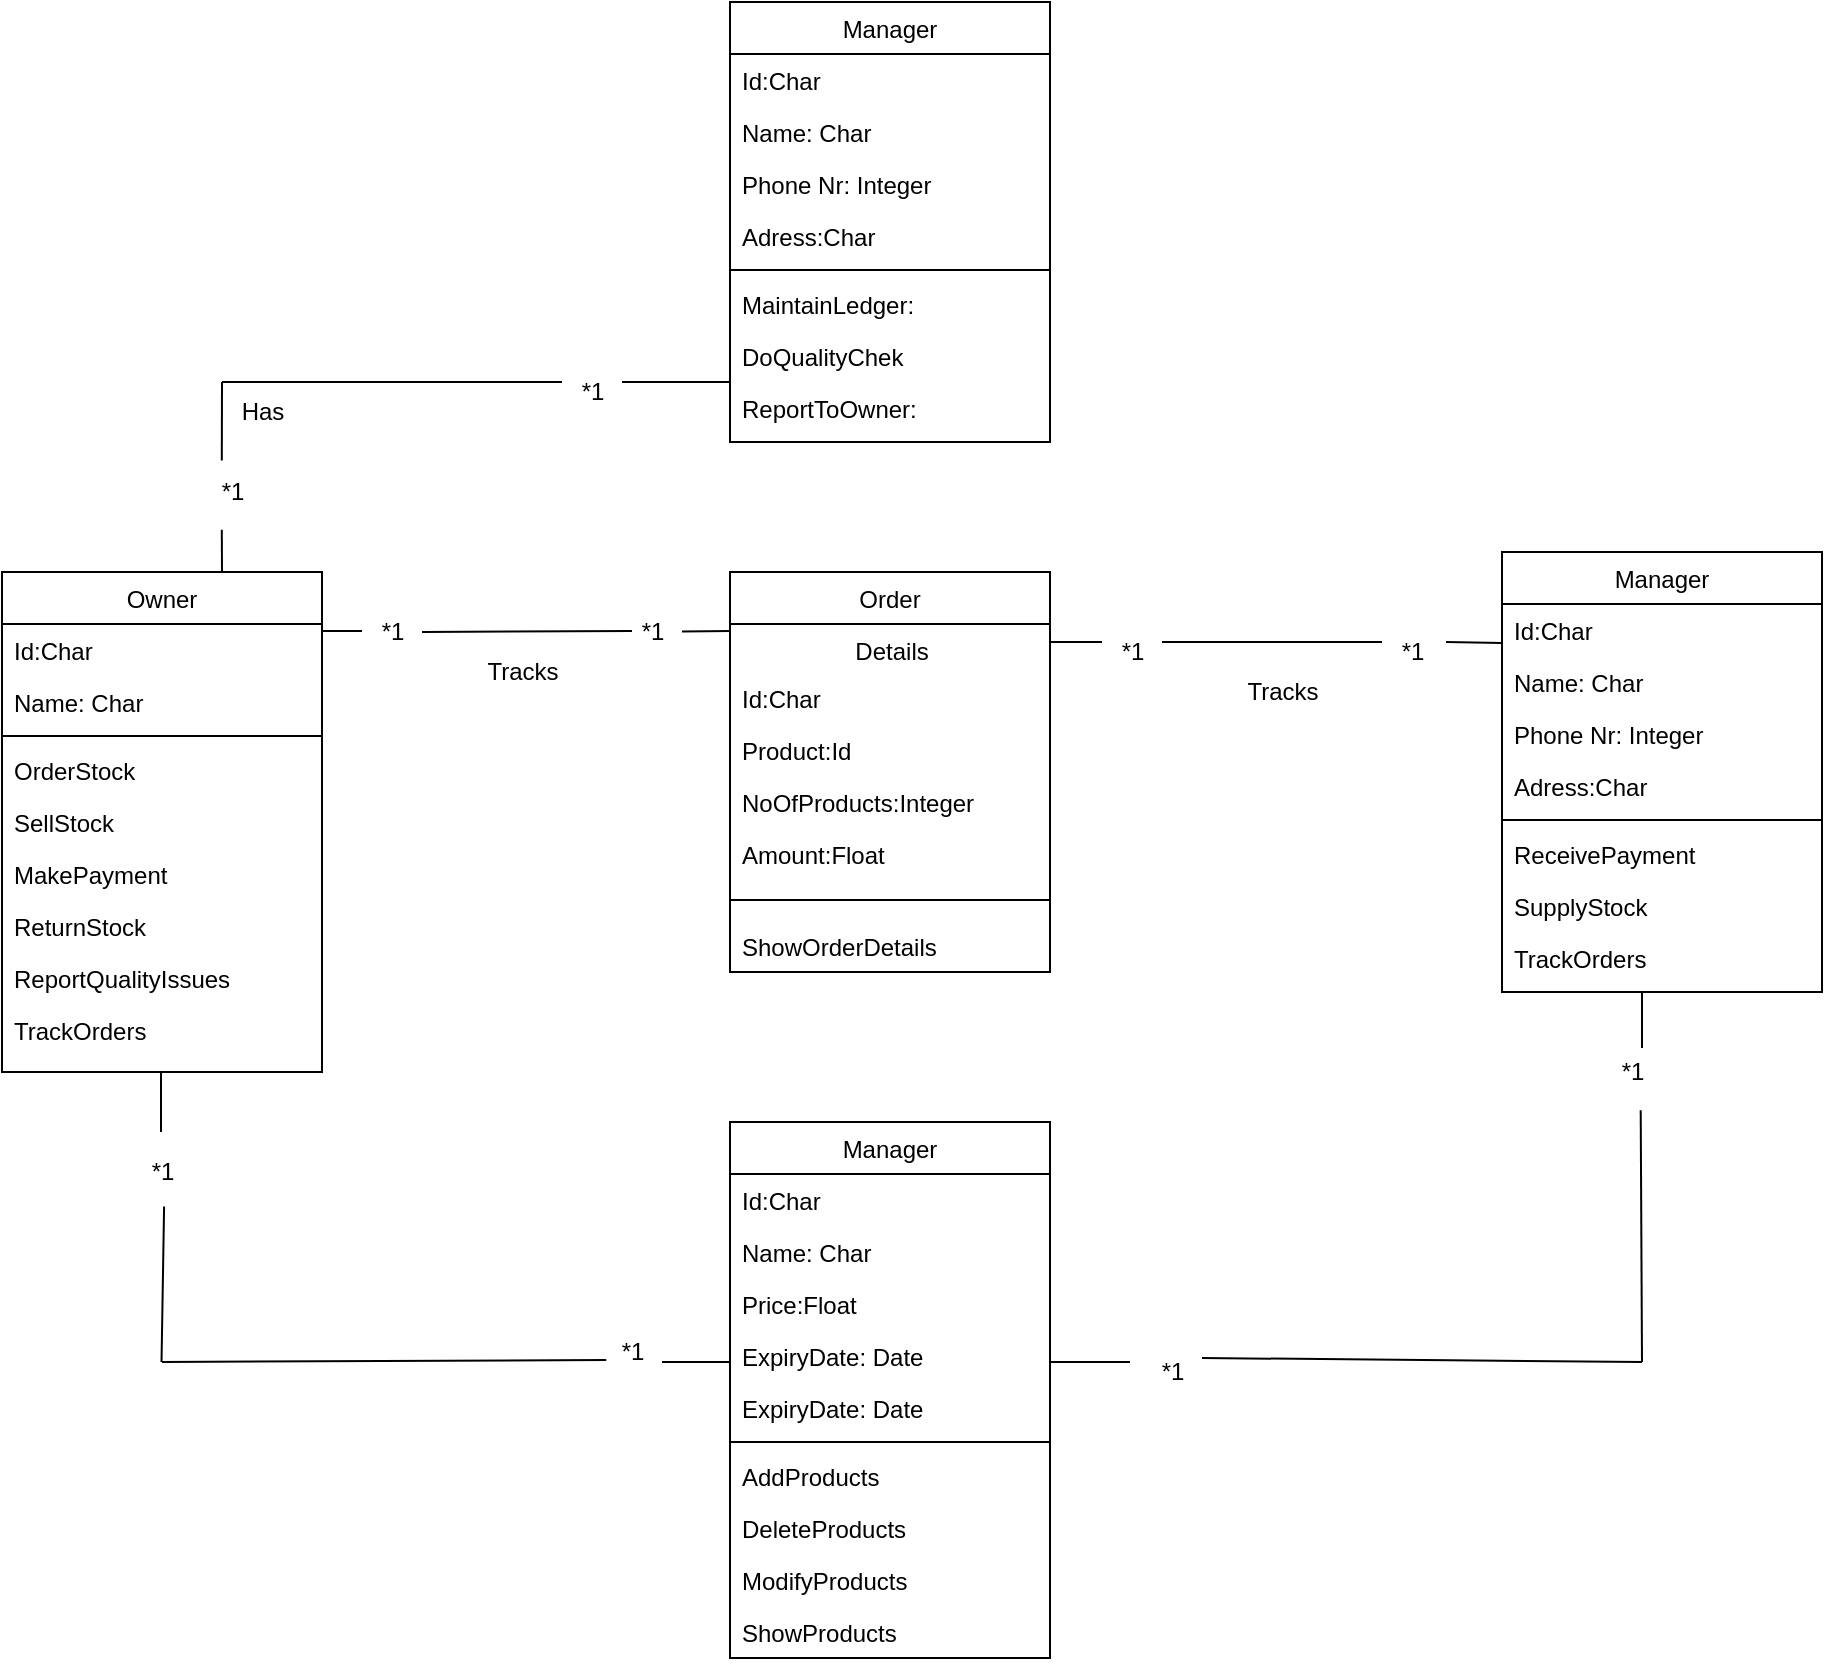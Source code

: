 <mxfile version="22.1.11" type="github">
  <diagram id="C5RBs43oDa-KdzZeNtuy" name="Page-1">
    <mxGraphModel dx="1436" dy="715" grid="1" gridSize="10" guides="1" tooltips="1" connect="1" arrows="1" fold="1" page="1" pageScale="1" pageWidth="827" pageHeight="1169" math="0" shadow="0">
      <root>
        <mxCell id="WIyWlLk6GJQsqaUBKTNV-0" />
        <mxCell id="WIyWlLk6GJQsqaUBKTNV-1" parent="WIyWlLk6GJQsqaUBKTNV-0" />
        <mxCell id="zkfFHV4jXpPFQw0GAbJ--17" value="Manager" style="swimlane;fontStyle=0;align=center;verticalAlign=top;childLayout=stackLayout;horizontal=1;startSize=26;horizontalStack=0;resizeParent=1;resizeLast=0;collapsible=1;marginBottom=0;rounded=0;shadow=0;strokeWidth=1;" parent="WIyWlLk6GJQsqaUBKTNV-1" vertex="1">
          <mxGeometry x="800" y="315" width="160" height="220" as="geometry">
            <mxRectangle x="550" y="140" width="160" height="26" as="alternateBounds" />
          </mxGeometry>
        </mxCell>
        <mxCell id="zkfFHV4jXpPFQw0GAbJ--18" value="Id:Char" style="text;align=left;verticalAlign=top;spacingLeft=4;spacingRight=4;overflow=hidden;rotatable=0;points=[[0,0.5],[1,0.5]];portConstraint=eastwest;" parent="zkfFHV4jXpPFQw0GAbJ--17" vertex="1">
          <mxGeometry y="26" width="160" height="26" as="geometry" />
        </mxCell>
        <mxCell id="zkfFHV4jXpPFQw0GAbJ--19" value="Name: Char" style="text;align=left;verticalAlign=top;spacingLeft=4;spacingRight=4;overflow=hidden;rotatable=0;points=[[0,0.5],[1,0.5]];portConstraint=eastwest;rounded=0;shadow=0;html=0;" parent="zkfFHV4jXpPFQw0GAbJ--17" vertex="1">
          <mxGeometry y="52" width="160" height="26" as="geometry" />
        </mxCell>
        <mxCell id="zkfFHV4jXpPFQw0GAbJ--20" value="Phone Nr: Integer" style="text;align=left;verticalAlign=top;spacingLeft=4;spacingRight=4;overflow=hidden;rotatable=0;points=[[0,0.5],[1,0.5]];portConstraint=eastwest;rounded=0;shadow=0;html=0;" parent="zkfFHV4jXpPFQw0GAbJ--17" vertex="1">
          <mxGeometry y="78" width="160" height="26" as="geometry" />
        </mxCell>
        <mxCell id="zkfFHV4jXpPFQw0GAbJ--21" value="Adress:Char" style="text;align=left;verticalAlign=top;spacingLeft=4;spacingRight=4;overflow=hidden;rotatable=0;points=[[0,0.5],[1,0.5]];portConstraint=eastwest;rounded=0;shadow=0;html=0;" parent="zkfFHV4jXpPFQw0GAbJ--17" vertex="1">
          <mxGeometry y="104" width="160" height="26" as="geometry" />
        </mxCell>
        <mxCell id="zkfFHV4jXpPFQw0GAbJ--23" value="" style="line;html=1;strokeWidth=1;align=left;verticalAlign=middle;spacingTop=-1;spacingLeft=3;spacingRight=3;rotatable=0;labelPosition=right;points=[];portConstraint=eastwest;" parent="zkfFHV4jXpPFQw0GAbJ--17" vertex="1">
          <mxGeometry y="130" width="160" height="8" as="geometry" />
        </mxCell>
        <mxCell id="zkfFHV4jXpPFQw0GAbJ--24" value="ReceivePayment" style="text;align=left;verticalAlign=top;spacingLeft=4;spacingRight=4;overflow=hidden;rotatable=0;points=[[0,0.5],[1,0.5]];portConstraint=eastwest;" parent="zkfFHV4jXpPFQw0GAbJ--17" vertex="1">
          <mxGeometry y="138" width="160" height="26" as="geometry" />
        </mxCell>
        <mxCell id="zkfFHV4jXpPFQw0GAbJ--25" value="SupplyStock&#xa;&#xa;TrackOrders" style="text;align=left;verticalAlign=top;spacingLeft=4;spacingRight=4;overflow=hidden;rotatable=0;points=[[0,0.5],[1,0.5]];portConstraint=eastwest;" parent="zkfFHV4jXpPFQw0GAbJ--17" vertex="1">
          <mxGeometry y="164" width="160" height="26" as="geometry" />
        </mxCell>
        <mxCell id="k1g9OOr8Y4hceiD0qS1F-13" value="TrackOrders" style="text;align=left;verticalAlign=top;spacingLeft=4;spacingRight=4;overflow=hidden;rotatable=0;points=[[0,0.5],[1,0.5]];portConstraint=eastwest;" vertex="1" parent="zkfFHV4jXpPFQw0GAbJ--17">
          <mxGeometry y="190" width="160" height="26" as="geometry" />
        </mxCell>
        <mxCell id="k1g9OOr8Y4hceiD0qS1F-14" value="Owner" style="swimlane;fontStyle=0;align=center;verticalAlign=top;childLayout=stackLayout;horizontal=1;startSize=26;horizontalStack=0;resizeParent=1;resizeLast=0;collapsible=1;marginBottom=0;rounded=0;shadow=0;strokeWidth=1;" vertex="1" parent="WIyWlLk6GJQsqaUBKTNV-1">
          <mxGeometry x="50" y="325" width="160" height="250" as="geometry">
            <mxRectangle x="550" y="140" width="160" height="26" as="alternateBounds" />
          </mxGeometry>
        </mxCell>
        <mxCell id="k1g9OOr8Y4hceiD0qS1F-15" value="Id:Char" style="text;align=left;verticalAlign=top;spacingLeft=4;spacingRight=4;overflow=hidden;rotatable=0;points=[[0,0.5],[1,0.5]];portConstraint=eastwest;" vertex="1" parent="k1g9OOr8Y4hceiD0qS1F-14">
          <mxGeometry y="26" width="160" height="26" as="geometry" />
        </mxCell>
        <mxCell id="k1g9OOr8Y4hceiD0qS1F-16" value="Name: Char" style="text;align=left;verticalAlign=top;spacingLeft=4;spacingRight=4;overflow=hidden;rotatable=0;points=[[0,0.5],[1,0.5]];portConstraint=eastwest;rounded=0;shadow=0;html=0;" vertex="1" parent="k1g9OOr8Y4hceiD0qS1F-14">
          <mxGeometry y="52" width="160" height="26" as="geometry" />
        </mxCell>
        <mxCell id="k1g9OOr8Y4hceiD0qS1F-19" value="" style="line;html=1;strokeWidth=1;align=left;verticalAlign=middle;spacingTop=-1;spacingLeft=3;spacingRight=3;rotatable=0;labelPosition=right;points=[];portConstraint=eastwest;" vertex="1" parent="k1g9OOr8Y4hceiD0qS1F-14">
          <mxGeometry y="78" width="160" height="8" as="geometry" />
        </mxCell>
        <mxCell id="k1g9OOr8Y4hceiD0qS1F-23" value="OrderStock" style="text;align=left;verticalAlign=top;spacingLeft=4;spacingRight=4;overflow=hidden;rotatable=0;points=[[0,0.5],[1,0.5]];portConstraint=eastwest;" vertex="1" parent="k1g9OOr8Y4hceiD0qS1F-14">
          <mxGeometry y="86" width="160" height="26" as="geometry" />
        </mxCell>
        <mxCell id="k1g9OOr8Y4hceiD0qS1F-24" value="SellStock" style="text;align=left;verticalAlign=top;spacingLeft=4;spacingRight=4;overflow=hidden;rotatable=0;points=[[0,0.5],[1,0.5]];portConstraint=eastwest;" vertex="1" parent="k1g9OOr8Y4hceiD0qS1F-14">
          <mxGeometry y="112" width="160" height="26" as="geometry" />
        </mxCell>
        <mxCell id="k1g9OOr8Y4hceiD0qS1F-25" value="MakePayment" style="text;align=left;verticalAlign=top;spacingLeft=4;spacingRight=4;overflow=hidden;rotatable=0;points=[[0,0.5],[1,0.5]];portConstraint=eastwest;" vertex="1" parent="k1g9OOr8Y4hceiD0qS1F-14">
          <mxGeometry y="138" width="160" height="26" as="geometry" />
        </mxCell>
        <mxCell id="k1g9OOr8Y4hceiD0qS1F-26" value="ReturnStock" style="text;align=left;verticalAlign=top;spacingLeft=4;spacingRight=4;overflow=hidden;rotatable=0;points=[[0,0.5],[1,0.5]];portConstraint=eastwest;" vertex="1" parent="k1g9OOr8Y4hceiD0qS1F-14">
          <mxGeometry y="164" width="160" height="26" as="geometry" />
        </mxCell>
        <mxCell id="k1g9OOr8Y4hceiD0qS1F-27" value="ReportQualityIssues" style="text;align=left;verticalAlign=top;spacingLeft=4;spacingRight=4;overflow=hidden;rotatable=0;points=[[0,0.5],[1,0.5]];portConstraint=eastwest;" vertex="1" parent="k1g9OOr8Y4hceiD0qS1F-14">
          <mxGeometry y="190" width="160" height="26" as="geometry" />
        </mxCell>
        <mxCell id="k1g9OOr8Y4hceiD0qS1F-28" value="TrackOrders" style="text;align=left;verticalAlign=top;spacingLeft=4;spacingRight=4;overflow=hidden;rotatable=0;points=[[0,0.5],[1,0.5]];portConstraint=eastwest;" vertex="1" parent="k1g9OOr8Y4hceiD0qS1F-14">
          <mxGeometry y="216" width="160" height="26" as="geometry" />
        </mxCell>
        <mxCell id="k1g9OOr8Y4hceiD0qS1F-29" value="Manager" style="swimlane;fontStyle=0;align=center;verticalAlign=top;childLayout=stackLayout;horizontal=1;startSize=26;horizontalStack=0;resizeParent=1;resizeLast=0;collapsible=1;marginBottom=0;rounded=0;shadow=0;strokeWidth=1;" vertex="1" parent="WIyWlLk6GJQsqaUBKTNV-1">
          <mxGeometry x="414" y="600" width="160" height="268" as="geometry">
            <mxRectangle x="550" y="140" width="160" height="26" as="alternateBounds" />
          </mxGeometry>
        </mxCell>
        <mxCell id="k1g9OOr8Y4hceiD0qS1F-30" value="Id:Char" style="text;align=left;verticalAlign=top;spacingLeft=4;spacingRight=4;overflow=hidden;rotatable=0;points=[[0,0.5],[1,0.5]];portConstraint=eastwest;" vertex="1" parent="k1g9OOr8Y4hceiD0qS1F-29">
          <mxGeometry y="26" width="160" height="26" as="geometry" />
        </mxCell>
        <mxCell id="k1g9OOr8Y4hceiD0qS1F-31" value="Name: Char" style="text;align=left;verticalAlign=top;spacingLeft=4;spacingRight=4;overflow=hidden;rotatable=0;points=[[0,0.5],[1,0.5]];portConstraint=eastwest;rounded=0;shadow=0;html=0;" vertex="1" parent="k1g9OOr8Y4hceiD0qS1F-29">
          <mxGeometry y="52" width="160" height="26" as="geometry" />
        </mxCell>
        <mxCell id="k1g9OOr8Y4hceiD0qS1F-32" value="Price:Float" style="text;align=left;verticalAlign=top;spacingLeft=4;spacingRight=4;overflow=hidden;rotatable=0;points=[[0,0.5],[1,0.5]];portConstraint=eastwest;rounded=0;shadow=0;html=0;" vertex="1" parent="k1g9OOr8Y4hceiD0qS1F-29">
          <mxGeometry y="78" width="160" height="26" as="geometry" />
        </mxCell>
        <mxCell id="k1g9OOr8Y4hceiD0qS1F-33" value="ExpiryDate: Date" style="text;align=left;verticalAlign=top;spacingLeft=4;spacingRight=4;overflow=hidden;rotatable=0;points=[[0,0.5],[1,0.5]];portConstraint=eastwest;rounded=0;shadow=0;html=0;" vertex="1" parent="k1g9OOr8Y4hceiD0qS1F-29">
          <mxGeometry y="104" width="160" height="26" as="geometry" />
        </mxCell>
        <mxCell id="k1g9OOr8Y4hceiD0qS1F-109" value="ExpiryDate: Date" style="text;align=left;verticalAlign=top;spacingLeft=4;spacingRight=4;overflow=hidden;rotatable=0;points=[[0,0.5],[1,0.5]];portConstraint=eastwest;rounded=0;shadow=0;html=0;" vertex="1" parent="k1g9OOr8Y4hceiD0qS1F-29">
          <mxGeometry y="130" width="160" height="26" as="geometry" />
        </mxCell>
        <mxCell id="k1g9OOr8Y4hceiD0qS1F-34" value="" style="line;html=1;strokeWidth=1;align=left;verticalAlign=middle;spacingTop=-1;spacingLeft=3;spacingRight=3;rotatable=0;labelPosition=right;points=[];portConstraint=eastwest;" vertex="1" parent="k1g9OOr8Y4hceiD0qS1F-29">
          <mxGeometry y="156" width="160" height="8" as="geometry" />
        </mxCell>
        <mxCell id="k1g9OOr8Y4hceiD0qS1F-35" value="AddProducts" style="text;align=left;verticalAlign=top;spacingLeft=4;spacingRight=4;overflow=hidden;rotatable=0;points=[[0,0.5],[1,0.5]];portConstraint=eastwest;" vertex="1" parent="k1g9OOr8Y4hceiD0qS1F-29">
          <mxGeometry y="164" width="160" height="26" as="geometry" />
        </mxCell>
        <mxCell id="k1g9OOr8Y4hceiD0qS1F-36" value="DeleteProducts&#xa;&#xa;" style="text;align=left;verticalAlign=top;spacingLeft=4;spacingRight=4;overflow=hidden;rotatable=0;points=[[0,0.5],[1,0.5]];portConstraint=eastwest;" vertex="1" parent="k1g9OOr8Y4hceiD0qS1F-29">
          <mxGeometry y="190" width="160" height="26" as="geometry" />
        </mxCell>
        <mxCell id="k1g9OOr8Y4hceiD0qS1F-37" value="ModifyProducts" style="text;align=left;verticalAlign=top;spacingLeft=4;spacingRight=4;overflow=hidden;rotatable=0;points=[[0,0.5],[1,0.5]];portConstraint=eastwest;" vertex="1" parent="k1g9OOr8Y4hceiD0qS1F-29">
          <mxGeometry y="216" width="160" height="26" as="geometry" />
        </mxCell>
        <mxCell id="k1g9OOr8Y4hceiD0qS1F-38" value="ShowProducts" style="text;align=left;verticalAlign=top;spacingLeft=4;spacingRight=4;overflow=hidden;rotatable=0;points=[[0,0.5],[1,0.5]];portConstraint=eastwest;" vertex="1" parent="k1g9OOr8Y4hceiD0qS1F-29">
          <mxGeometry y="242" width="160" height="26" as="geometry" />
        </mxCell>
        <mxCell id="k1g9OOr8Y4hceiD0qS1F-39" value="Order" style="swimlane;fontStyle=0;align=center;verticalAlign=top;childLayout=stackLayout;horizontal=1;startSize=26;horizontalStack=0;resizeParent=1;resizeLast=0;collapsible=1;marginBottom=0;rounded=0;shadow=0;strokeWidth=1;" vertex="1" parent="WIyWlLk6GJQsqaUBKTNV-1">
          <mxGeometry x="414" y="325" width="160" height="200" as="geometry">
            <mxRectangle x="550" y="140" width="160" height="26" as="alternateBounds" />
          </mxGeometry>
        </mxCell>
        <mxCell id="k1g9OOr8Y4hceiD0qS1F-43" value="                 Details" style="text;align=left;verticalAlign=top;spacingLeft=4;spacingRight=4;overflow=hidden;rotatable=0;points=[[0,0.5],[1,0.5]];portConstraint=eastwest;rounded=0;shadow=0;html=0;" vertex="1" parent="k1g9OOr8Y4hceiD0qS1F-39">
          <mxGeometry y="26" width="160" height="24" as="geometry" />
        </mxCell>
        <mxCell id="k1g9OOr8Y4hceiD0qS1F-48" value="Id:Char" style="text;align=left;verticalAlign=top;spacingLeft=4;spacingRight=4;overflow=hidden;rotatable=0;points=[[0,0.5],[1,0.5]];portConstraint=eastwest;rounded=0;shadow=0;html=0;" vertex="1" parent="k1g9OOr8Y4hceiD0qS1F-39">
          <mxGeometry y="50" width="160" height="26" as="geometry" />
        </mxCell>
        <mxCell id="k1g9OOr8Y4hceiD0qS1F-49" value="Product:Id" style="text;align=left;verticalAlign=top;spacingLeft=4;spacingRight=4;overflow=hidden;rotatable=0;points=[[0,0.5],[1,0.5]];portConstraint=eastwest;rounded=0;shadow=0;html=0;" vertex="1" parent="k1g9OOr8Y4hceiD0qS1F-39">
          <mxGeometry y="76" width="160" height="26" as="geometry" />
        </mxCell>
        <mxCell id="k1g9OOr8Y4hceiD0qS1F-51" value="NoOfProducts:Integer" style="text;align=left;verticalAlign=top;spacingLeft=4;spacingRight=4;overflow=hidden;rotatable=0;points=[[0,0.5],[1,0.5]];portConstraint=eastwest;rounded=0;shadow=0;html=0;" vertex="1" parent="k1g9OOr8Y4hceiD0qS1F-39">
          <mxGeometry y="102" width="160" height="26" as="geometry" />
        </mxCell>
        <mxCell id="k1g9OOr8Y4hceiD0qS1F-50" value="Amount:Float" style="text;align=left;verticalAlign=top;spacingLeft=4;spacingRight=4;overflow=hidden;rotatable=0;points=[[0,0.5],[1,0.5]];portConstraint=eastwest;rounded=0;shadow=0;html=0;" vertex="1" parent="k1g9OOr8Y4hceiD0qS1F-39">
          <mxGeometry y="128" width="160" height="26" as="geometry" />
        </mxCell>
        <mxCell id="k1g9OOr8Y4hceiD0qS1F-44" value="" style="line;html=1;strokeWidth=1;align=left;verticalAlign=middle;spacingTop=-1;spacingLeft=3;spacingRight=3;rotatable=0;labelPosition=right;points=[];portConstraint=eastwest;" vertex="1" parent="k1g9OOr8Y4hceiD0qS1F-39">
          <mxGeometry y="154" width="160" height="20" as="geometry" />
        </mxCell>
        <mxCell id="k1g9OOr8Y4hceiD0qS1F-52" value="ShowOrderDetails" style="text;align=left;verticalAlign=top;spacingLeft=4;spacingRight=4;overflow=hidden;rotatable=0;points=[[0,0.5],[1,0.5]];portConstraint=eastwest;rounded=0;shadow=0;html=0;" vertex="1" parent="k1g9OOr8Y4hceiD0qS1F-39">
          <mxGeometry y="174" width="160" height="26" as="geometry" />
        </mxCell>
        <mxCell id="k1g9OOr8Y4hceiD0qS1F-54" value="Manager" style="swimlane;fontStyle=0;align=center;verticalAlign=top;childLayout=stackLayout;horizontal=1;startSize=26;horizontalStack=0;resizeParent=1;resizeLast=0;collapsible=1;marginBottom=0;rounded=0;shadow=0;strokeWidth=1;" vertex="1" parent="WIyWlLk6GJQsqaUBKTNV-1">
          <mxGeometry x="414" y="40" width="160" height="220" as="geometry">
            <mxRectangle x="550" y="140" width="160" height="26" as="alternateBounds" />
          </mxGeometry>
        </mxCell>
        <mxCell id="k1g9OOr8Y4hceiD0qS1F-55" value="Id:Char" style="text;align=left;verticalAlign=top;spacingLeft=4;spacingRight=4;overflow=hidden;rotatable=0;points=[[0,0.5],[1,0.5]];portConstraint=eastwest;" vertex="1" parent="k1g9OOr8Y4hceiD0qS1F-54">
          <mxGeometry y="26" width="160" height="26" as="geometry" />
        </mxCell>
        <mxCell id="k1g9OOr8Y4hceiD0qS1F-56" value="Name: Char" style="text;align=left;verticalAlign=top;spacingLeft=4;spacingRight=4;overflow=hidden;rotatable=0;points=[[0,0.5],[1,0.5]];portConstraint=eastwest;rounded=0;shadow=0;html=0;" vertex="1" parent="k1g9OOr8Y4hceiD0qS1F-54">
          <mxGeometry y="52" width="160" height="26" as="geometry" />
        </mxCell>
        <mxCell id="k1g9OOr8Y4hceiD0qS1F-57" value="Phone Nr: Integer" style="text;align=left;verticalAlign=top;spacingLeft=4;spacingRight=4;overflow=hidden;rotatable=0;points=[[0,0.5],[1,0.5]];portConstraint=eastwest;rounded=0;shadow=0;html=0;" vertex="1" parent="k1g9OOr8Y4hceiD0qS1F-54">
          <mxGeometry y="78" width="160" height="26" as="geometry" />
        </mxCell>
        <mxCell id="k1g9OOr8Y4hceiD0qS1F-58" value="Adress:Char" style="text;align=left;verticalAlign=top;spacingLeft=4;spacingRight=4;overflow=hidden;rotatable=0;points=[[0,0.5],[1,0.5]];portConstraint=eastwest;rounded=0;shadow=0;html=0;" vertex="1" parent="k1g9OOr8Y4hceiD0qS1F-54">
          <mxGeometry y="104" width="160" height="26" as="geometry" />
        </mxCell>
        <mxCell id="k1g9OOr8Y4hceiD0qS1F-59" value="" style="line;html=1;strokeWidth=1;align=left;verticalAlign=middle;spacingTop=-1;spacingLeft=3;spacingRight=3;rotatable=0;labelPosition=right;points=[];portConstraint=eastwest;" vertex="1" parent="k1g9OOr8Y4hceiD0qS1F-54">
          <mxGeometry y="130" width="160" height="8" as="geometry" />
        </mxCell>
        <mxCell id="k1g9OOr8Y4hceiD0qS1F-60" value="MaintainLedger:" style="text;align=left;verticalAlign=top;spacingLeft=4;spacingRight=4;overflow=hidden;rotatable=0;points=[[0,0.5],[1,0.5]];portConstraint=eastwest;" vertex="1" parent="k1g9OOr8Y4hceiD0qS1F-54">
          <mxGeometry y="138" width="160" height="26" as="geometry" />
        </mxCell>
        <mxCell id="k1g9OOr8Y4hceiD0qS1F-72" value="DoQualityChek" style="text;align=left;verticalAlign=top;spacingLeft=4;spacingRight=4;overflow=hidden;rotatable=0;points=[[0,0.5],[1,0.5]];portConstraint=eastwest;rounded=0;shadow=0;html=0;" vertex="1" parent="k1g9OOr8Y4hceiD0qS1F-54">
          <mxGeometry y="164" width="160" height="26" as="geometry" />
        </mxCell>
        <mxCell id="k1g9OOr8Y4hceiD0qS1F-73" value="ReportToOwner:" style="text;align=left;verticalAlign=top;spacingLeft=4;spacingRight=4;overflow=hidden;rotatable=0;points=[[0,0.5],[1,0.5]];portConstraint=eastwest;rounded=0;shadow=0;html=0;" vertex="1" parent="k1g9OOr8Y4hceiD0qS1F-54">
          <mxGeometry y="190" width="160" height="26" as="geometry" />
        </mxCell>
        <mxCell id="k1g9OOr8Y4hceiD0qS1F-74" value="" style="endArrow=none;html=1;rounded=0;" edge="1" parent="WIyWlLk6GJQsqaUBKTNV-1">
          <mxGeometry width="50" height="50" relative="1" as="geometry">
            <mxPoint x="360" y="230" as="sourcePoint" />
            <mxPoint x="414" y="230" as="targetPoint" />
          </mxGeometry>
        </mxCell>
        <mxCell id="k1g9OOr8Y4hceiD0qS1F-75" value="*1" style="text;html=1;align=center;verticalAlign=middle;resizable=0;points=[];autosize=1;strokeColor=none;fillColor=none;" vertex="1" parent="WIyWlLk6GJQsqaUBKTNV-1">
          <mxGeometry x="330" y="220" width="30" height="30" as="geometry" />
        </mxCell>
        <mxCell id="k1g9OOr8Y4hceiD0qS1F-77" value="" style="endArrow=none;html=1;rounded=0;" edge="1" parent="WIyWlLk6GJQsqaUBKTNV-1">
          <mxGeometry width="50" height="50" relative="1" as="geometry">
            <mxPoint x="160" y="230" as="sourcePoint" />
            <mxPoint x="330" y="230" as="targetPoint" />
          </mxGeometry>
        </mxCell>
        <mxCell id="k1g9OOr8Y4hceiD0qS1F-78" value="" style="endArrow=none;html=1;rounded=0;exitX=0.33;exitY=-0.026;exitDx=0;exitDy=0;exitPerimeter=0;" edge="1" parent="WIyWlLk6GJQsqaUBKTNV-1" source="k1g9OOr8Y4hceiD0qS1F-79">
          <mxGeometry width="50" height="50" relative="1" as="geometry">
            <mxPoint x="160" y="260" as="sourcePoint" />
            <mxPoint x="160" y="230" as="targetPoint" />
          </mxGeometry>
        </mxCell>
        <mxCell id="k1g9OOr8Y4hceiD0qS1F-79" value="*1" style="text;html=1;align=center;verticalAlign=middle;resizable=0;points=[];autosize=1;strokeColor=none;fillColor=none;" vertex="1" parent="WIyWlLk6GJQsqaUBKTNV-1">
          <mxGeometry x="150" y="270" width="30" height="30" as="geometry" />
        </mxCell>
        <mxCell id="k1g9OOr8Y4hceiD0qS1F-80" value="" style="endArrow=none;html=1;rounded=0;entryX=0.33;entryY=1.13;entryDx=0;entryDy=0;entryPerimeter=0;" edge="1" parent="WIyWlLk6GJQsqaUBKTNV-1" target="k1g9OOr8Y4hceiD0qS1F-79">
          <mxGeometry width="50" height="50" relative="1" as="geometry">
            <mxPoint x="160" y="325" as="sourcePoint" />
            <mxPoint x="160" y="305" as="targetPoint" />
          </mxGeometry>
        </mxCell>
        <mxCell id="k1g9OOr8Y4hceiD0qS1F-82" value="Has" style="text;html=1;align=center;verticalAlign=middle;resizable=0;points=[];autosize=1;strokeColor=none;fillColor=none;" vertex="1" parent="WIyWlLk6GJQsqaUBKTNV-1">
          <mxGeometry x="160" y="230" width="40" height="30" as="geometry" />
        </mxCell>
        <mxCell id="k1g9OOr8Y4hceiD0qS1F-83" value="" style="endArrow=none;html=1;rounded=0;" edge="1" parent="WIyWlLk6GJQsqaUBKTNV-1">
          <mxGeometry width="50" height="50" relative="1" as="geometry">
            <mxPoint x="772" y="360" as="sourcePoint" />
            <mxPoint x="800" y="360.5" as="targetPoint" />
          </mxGeometry>
        </mxCell>
        <mxCell id="k1g9OOr8Y4hceiD0qS1F-85" value="" style="endArrow=none;html=1;rounded=0;" edge="1" parent="WIyWlLk6GJQsqaUBKTNV-1">
          <mxGeometry width="50" height="50" relative="1" as="geometry">
            <mxPoint x="574" y="360" as="sourcePoint" />
            <mxPoint x="600" y="360" as="targetPoint" />
          </mxGeometry>
        </mxCell>
        <mxCell id="k1g9OOr8Y4hceiD0qS1F-86" value="*1" style="text;html=1;align=center;verticalAlign=middle;resizable=0;points=[];autosize=1;strokeColor=none;fillColor=none;" vertex="1" parent="WIyWlLk6GJQsqaUBKTNV-1">
          <mxGeometry x="600" y="350" width="30" height="30" as="geometry" />
        </mxCell>
        <mxCell id="k1g9OOr8Y4hceiD0qS1F-87" value="*1" style="text;html=1;align=center;verticalAlign=middle;resizable=0;points=[];autosize=1;strokeColor=none;fillColor=none;" vertex="1" parent="WIyWlLk6GJQsqaUBKTNV-1">
          <mxGeometry x="740" y="350" width="30" height="30" as="geometry" />
        </mxCell>
        <mxCell id="k1g9OOr8Y4hceiD0qS1F-88" value="" style="endArrow=none;html=1;rounded=0;" edge="1" parent="WIyWlLk6GJQsqaUBKTNV-1">
          <mxGeometry width="50" height="50" relative="1" as="geometry">
            <mxPoint x="630" y="360" as="sourcePoint" />
            <mxPoint x="740" y="360" as="targetPoint" />
          </mxGeometry>
        </mxCell>
        <mxCell id="k1g9OOr8Y4hceiD0qS1F-89" value="Tracks" style="text;html=1;align=center;verticalAlign=middle;resizable=0;points=[];autosize=1;strokeColor=none;fillColor=none;" vertex="1" parent="WIyWlLk6GJQsqaUBKTNV-1">
          <mxGeometry x="660" y="370" width="60" height="30" as="geometry" />
        </mxCell>
        <mxCell id="k1g9OOr8Y4hceiD0qS1F-90" value="*1" style="text;html=1;align=center;verticalAlign=middle;resizable=0;points=[];autosize=1;strokeColor=none;fillColor=none;" vertex="1" parent="WIyWlLk6GJQsqaUBKTNV-1">
          <mxGeometry x="230" y="340" width="30" height="30" as="geometry" />
        </mxCell>
        <mxCell id="k1g9OOr8Y4hceiD0qS1F-91" value="*1" style="text;html=1;align=center;verticalAlign=middle;resizable=0;points=[];autosize=1;strokeColor=none;fillColor=none;" vertex="1" parent="WIyWlLk6GJQsqaUBKTNV-1">
          <mxGeometry x="360" y="340" width="30" height="30" as="geometry" />
        </mxCell>
        <mxCell id="k1g9OOr8Y4hceiD0qS1F-92" value="" style="endArrow=none;html=1;rounded=0;" edge="1" parent="WIyWlLk6GJQsqaUBKTNV-1">
          <mxGeometry width="50" height="50" relative="1" as="geometry">
            <mxPoint x="260" y="355" as="sourcePoint" />
            <mxPoint x="365" y="354.5" as="targetPoint" />
          </mxGeometry>
        </mxCell>
        <mxCell id="k1g9OOr8Y4hceiD0qS1F-93" value="Tracks" style="text;html=1;align=center;verticalAlign=middle;resizable=0;points=[];autosize=1;strokeColor=none;fillColor=none;" vertex="1" parent="WIyWlLk6GJQsqaUBKTNV-1">
          <mxGeometry x="280" y="360" width="60" height="30" as="geometry" />
        </mxCell>
        <mxCell id="k1g9OOr8Y4hceiD0qS1F-94" value="" style="endArrow=none;html=1;rounded=0;" edge="1" parent="WIyWlLk6GJQsqaUBKTNV-1">
          <mxGeometry width="50" height="50" relative="1" as="geometry">
            <mxPoint x="210" y="354.5" as="sourcePoint" />
            <mxPoint x="230" y="354.5" as="targetPoint" />
          </mxGeometry>
        </mxCell>
        <mxCell id="k1g9OOr8Y4hceiD0qS1F-95" value="" style="endArrow=none;html=1;rounded=0;" edge="1" parent="WIyWlLk6GJQsqaUBKTNV-1" source="k1g9OOr8Y4hceiD0qS1F-91">
          <mxGeometry width="50" height="50" relative="1" as="geometry">
            <mxPoint x="394" y="354.5" as="sourcePoint" />
            <mxPoint x="414" y="354.5" as="targetPoint" />
          </mxGeometry>
        </mxCell>
        <mxCell id="k1g9OOr8Y4hceiD0qS1F-99" value="" style="endArrow=none;html=1;rounded=0;" edge="1" parent="WIyWlLk6GJQsqaUBKTNV-1">
          <mxGeometry width="50" height="50" relative="1" as="geometry">
            <mxPoint x="870" y="563" as="sourcePoint" />
            <mxPoint x="870" y="535" as="targetPoint" />
          </mxGeometry>
        </mxCell>
        <mxCell id="k1g9OOr8Y4hceiD0qS1F-100" value="" style="endArrow=none;html=1;rounded=0;" edge="1" parent="WIyWlLk6GJQsqaUBKTNV-1">
          <mxGeometry width="50" height="50" relative="1" as="geometry">
            <mxPoint x="380" y="720" as="sourcePoint" />
            <mxPoint x="414" y="720" as="targetPoint" />
          </mxGeometry>
        </mxCell>
        <mxCell id="k1g9OOr8Y4hceiD0qS1F-101" value="" style="endArrow=none;html=1;rounded=0;" edge="1" parent="WIyWlLk6GJQsqaUBKTNV-1">
          <mxGeometry width="50" height="50" relative="1" as="geometry">
            <mxPoint x="129.5" y="605" as="sourcePoint" />
            <mxPoint x="129.5" y="575" as="targetPoint" />
          </mxGeometry>
        </mxCell>
        <mxCell id="k1g9OOr8Y4hceiD0qS1F-102" value="*1" style="text;html=1;align=center;verticalAlign=middle;resizable=0;points=[];autosize=1;strokeColor=none;fillColor=none;" vertex="1" parent="WIyWlLk6GJQsqaUBKTNV-1">
          <mxGeometry x="115" y="610" width="30" height="30" as="geometry" />
        </mxCell>
        <mxCell id="k1g9OOr8Y4hceiD0qS1F-103" value="*1" style="text;html=1;align=center;verticalAlign=middle;resizable=0;points=[];autosize=1;strokeColor=none;fillColor=none;" vertex="1" parent="WIyWlLk6GJQsqaUBKTNV-1">
          <mxGeometry x="350" y="700" width="30" height="30" as="geometry" />
        </mxCell>
        <mxCell id="k1g9OOr8Y4hceiD0qS1F-104" value="" style="endArrow=none;html=1;rounded=0;entryX=0.535;entryY=1.075;entryDx=0;entryDy=0;entryPerimeter=0;" edge="1" parent="WIyWlLk6GJQsqaUBKTNV-1" target="k1g9OOr8Y4hceiD0qS1F-102">
          <mxGeometry width="50" height="50" relative="1" as="geometry">
            <mxPoint x="129.76" y="720" as="sourcePoint" />
            <mxPoint x="129.76" y="650" as="targetPoint" />
          </mxGeometry>
        </mxCell>
        <mxCell id="k1g9OOr8Y4hceiD0qS1F-105" value="" style="endArrow=none;html=1;rounded=0;entryX=0.071;entryY=0.635;entryDx=0;entryDy=0;entryPerimeter=0;" edge="1" parent="WIyWlLk6GJQsqaUBKTNV-1" target="k1g9OOr8Y4hceiD0qS1F-103">
          <mxGeometry width="50" height="50" relative="1" as="geometry">
            <mxPoint x="130" y="720" as="sourcePoint" />
            <mxPoint x="340" y="720" as="targetPoint" />
          </mxGeometry>
        </mxCell>
        <mxCell id="k1g9OOr8Y4hceiD0qS1F-108" value="" style="endArrow=none;html=1;rounded=0;" edge="1" parent="WIyWlLk6GJQsqaUBKTNV-1">
          <mxGeometry width="50" height="50" relative="1" as="geometry">
            <mxPoint x="574" y="720" as="sourcePoint" />
            <mxPoint x="614" y="720" as="targetPoint" />
          </mxGeometry>
        </mxCell>
        <mxCell id="k1g9OOr8Y4hceiD0qS1F-110" value="*1" style="text;html=1;align=center;verticalAlign=middle;resizable=0;points=[];autosize=1;strokeColor=none;fillColor=none;" vertex="1" parent="WIyWlLk6GJQsqaUBKTNV-1">
          <mxGeometry x="620" y="710" width="30" height="30" as="geometry" />
        </mxCell>
        <mxCell id="k1g9OOr8Y4hceiD0qS1F-112" value="" style="endArrow=none;html=1;rounded=0;" edge="1" parent="WIyWlLk6GJQsqaUBKTNV-1">
          <mxGeometry width="50" height="50" relative="1" as="geometry">
            <mxPoint x="650" y="718" as="sourcePoint" />
            <mxPoint x="870" y="720" as="targetPoint" />
          </mxGeometry>
        </mxCell>
        <mxCell id="k1g9OOr8Y4hceiD0qS1F-113" value="" style="endArrow=none;html=1;rounded=0;entryX=0.645;entryY=1.138;entryDx=0;entryDy=0;entryPerimeter=0;" edge="1" parent="WIyWlLk6GJQsqaUBKTNV-1" target="k1g9OOr8Y4hceiD0qS1F-114">
          <mxGeometry width="50" height="50" relative="1" as="geometry">
            <mxPoint x="870" y="720" as="sourcePoint" />
            <mxPoint x="870" y="660" as="targetPoint" />
          </mxGeometry>
        </mxCell>
        <mxCell id="k1g9OOr8Y4hceiD0qS1F-114" value="*1" style="text;html=1;align=center;verticalAlign=middle;resizable=0;points=[];autosize=1;strokeColor=none;fillColor=none;" vertex="1" parent="WIyWlLk6GJQsqaUBKTNV-1">
          <mxGeometry x="850" y="560" width="30" height="30" as="geometry" />
        </mxCell>
      </root>
    </mxGraphModel>
  </diagram>
</mxfile>
